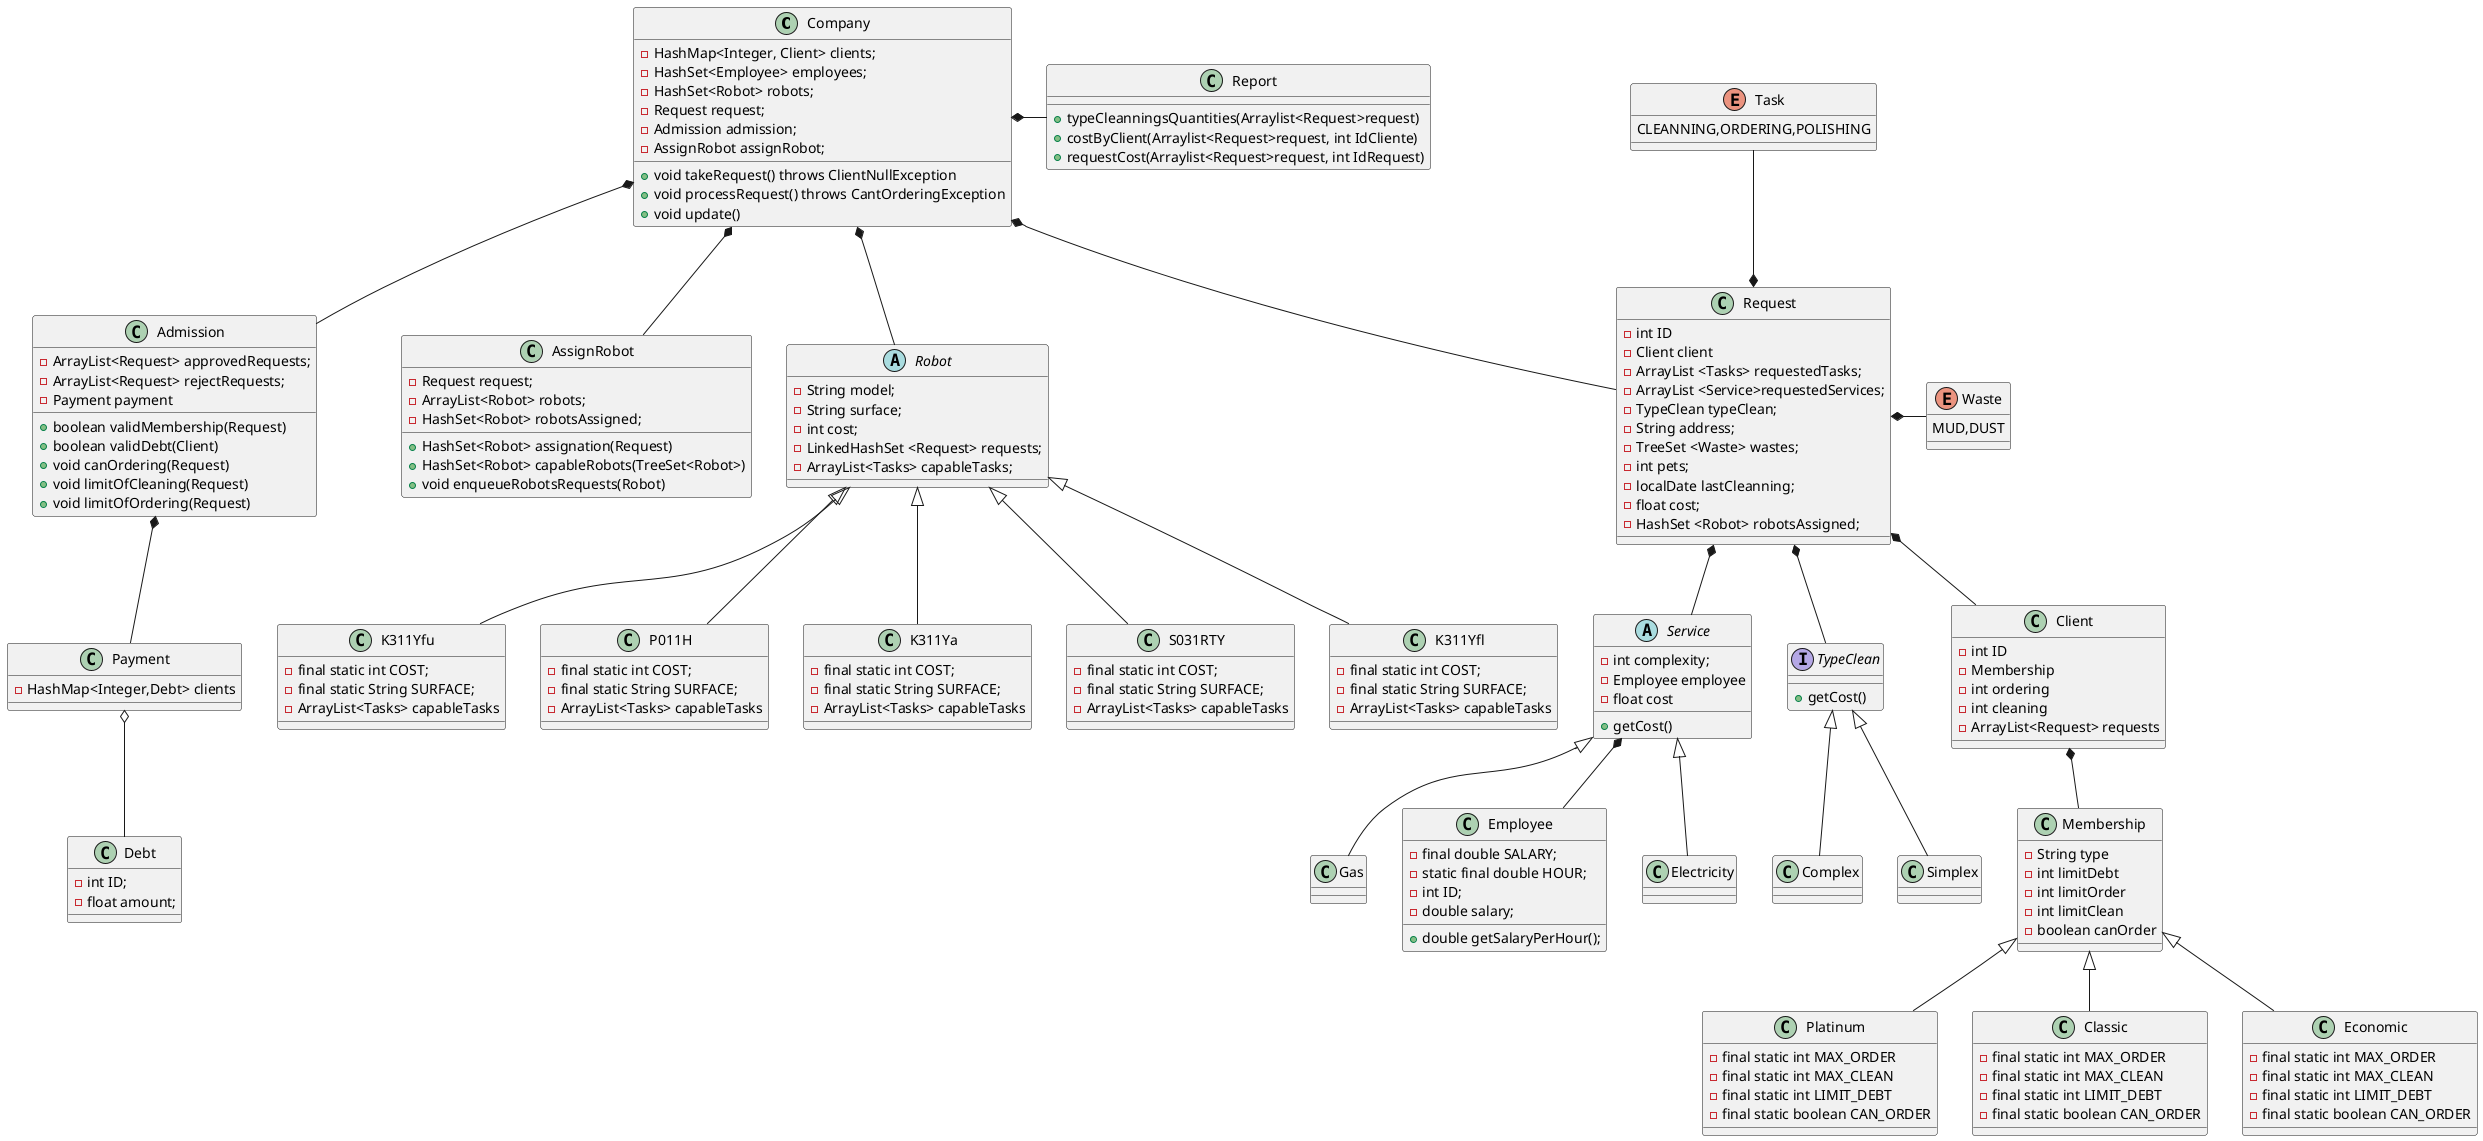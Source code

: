 @startuml
'https://plantuml.com/class-diagram


class Company
class Admission
class Request
interface TypeClean
class Simplex
class Complex
abstract class Service
class Electricity
class Gas
class Client
class Membership
class Platinum
class Classic
class Economic
class Employee
class Report
class AssignRobot
class Payment
abstract class Robot
class K311Yfl
class K311Yfu
class P011H
class K311Ya
class S031RTY
enum Task

Client *-- Membership
Membership <|-- Platinum
Membership <|-- Classic
Membership <|-- Economic
Company *-- Request
Company *-- Admission
Company *-- AssignRobot
Company *-right- Report
Company *-- Robot
Request *-- Client
Request *-- TypeClean
TypeClean <|-- Simplex
TypeClean <|-- Complex
Request *-- Service
Employee -up-* Service
Service<|--Electricity
Service<|--Gas
Waste --left--* Request
Task --* Request
Admission *-- Payment
Payment o-- Debt
Robot <|-- K311Ya
Robot <|--S031RTY
Robot <|--P011H
Robot <|--K311Yfu
Robot <|-- K311Yfl

enum Task {
CLEANNING,ORDERING,POLISHING
}


class Company{

- HashMap<Integer, Client> clients;
- HashSet<Employee> employees;
- HashSet<Robot> robots;
- Request request;
- Admission admission;
- AssignRobot assignRobot;

+void takeRequest() throws ClientNullException
+void processRequest() throws CantOrderingException
+void update()

}
class Admission{
- ArrayList<Request> approvedRequests;
- ArrayList<Request> rejectRequests;
-Payment payment

+boolean validMembership(Request)
+boolean validDebt(Client)
+ void canOrdering(Request)
+void limitOfCleaning(Request)
+void limitOfOrdering(Request)
}



class Payment{
-HashMap<Integer,Debt> clients
}
class Debt{
- int ID;
- float amount;
}



class Request{
- int ID
- Client client
- ArrayList <Tasks> requestedTasks;
- ArrayList <Service>requestedServices;
- TypeClean typeClean;
- String address;
- TreeSet <Waste> wastes;
- int pets;
- localDate lastCleanning;
- float cost;
- HashSet <Robot> robotsAssigned;
}


enum Waste {
MUD,DUST
}

class Client{
-int ID
-Membership
-int ordering
-int cleaning
-ArrayList<Request> requests
}

class Membership{
-String type
-int limitDebt
-int limitOrder
-int limitClean
-boolean canOrder
}

class Platinum{
- final static int MAX_ORDER
- final static int MAX_CLEAN
- final static int LIMIT_DEBT
- final static boolean CAN_ORDER
}
class Classic{
- final static int MAX_ORDER
- final static int MAX_CLEAN
- final static int LIMIT_DEBT
- final static boolean CAN_ORDER
}
class Economic{
- final static int MAX_ORDER
- final static int MAX_CLEAN
- final static int LIMIT_DEBT
- final static boolean CAN_ORDER
 }
abstract class Service{
- int complexity;
- Employee employee
- float cost
+ getCost()
}

class Employee {
- final double SALARY;
- static final double HOUR;
- int ID;
- double salary;
+ double getSalaryPerHour();
}

class Electricity{
}

class Gas{

}

class Report {
+ typeCleanningsQuantities(Arraylist<Request>request)
+ costByClient(Arraylist<Request>request, int IdCliente)
+ requestCost(Arraylist<Request>request, int IdRequest)

}

interface TypeClean{
+ getCost()
}
class AssignRobot{
-Request request;
-ArrayList<Robot> robots;
-HashSet<Robot> robotsAssigned;

+ HashSet<Robot> assignation(Request)
+ HashSet<Robot> capableRobots(TreeSet<Robot>)
+ void enqueueRobotsRequests(Robot)
}

abstract class Robot{
-String model;
-String surface;
-int cost;
-LinkedHashSet <Request> requests;
-ArrayList<Tasks> capableTasks;

}
class K311Yfl{
- final static int COST;
- final static String SURFACE;
- ArrayList<Tasks> capableTasks
}
class K311Yfu{
- final static int COST;
- final static String SURFACE;
- ArrayList<Tasks> capableTasks
}
class P011H{
- final static int COST;
- final static String SURFACE;
- ArrayList<Tasks> capableTasks
}
class S031RTY{
- final static int COST;
- final static String SURFACE;
- ArrayList<Tasks> capableTasks
}
class K311Ya{
- final static int COST;
- final static String SURFACE;
- ArrayList<Tasks> capableTasks
}

@enduml